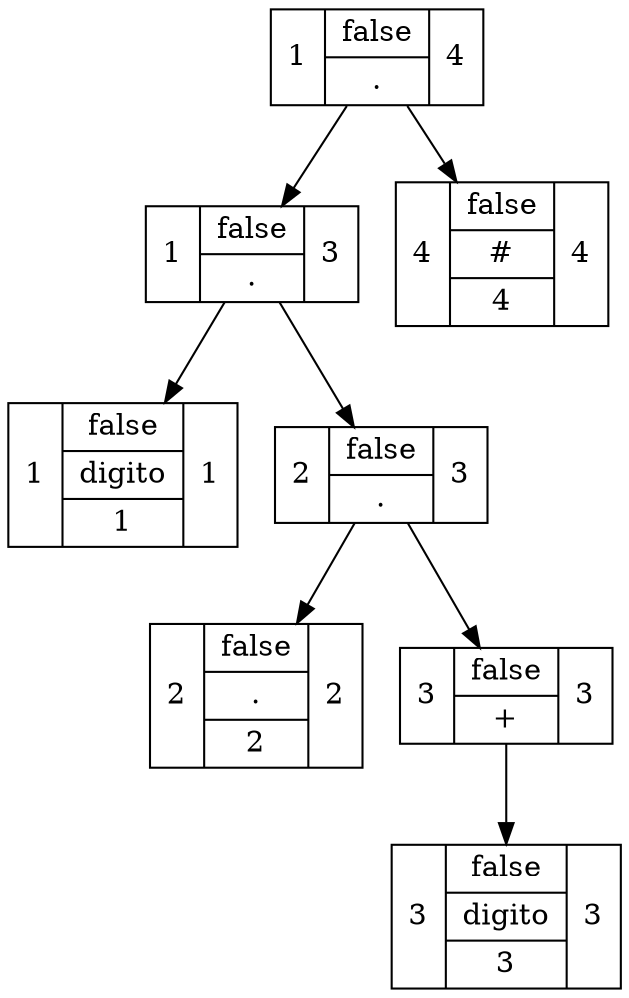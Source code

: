 digraph G{
node [shape=record];

nodo35[label="1|{false|\.}|4"];
nodo35->nodo33
nodo35->nodo34
nodo33[label="1|{false|\.}|3"];
nodo33->nodo28
nodo33->nodo32
nodo28[label="1|{false|{digito}|1}|1"];
nodo32[label="2|{false|\.}|3"];
nodo32->nodo29
nodo32->nodo31
nodo29[label="2|{false|.|2}|2"];
nodo31[label="3|{false|\+}|3"];
nodo31->nodo30
nodo30[label="3|{false|{digito}|3}|3"];
nodo34[label="4|{false|#|4}|4"];

}
